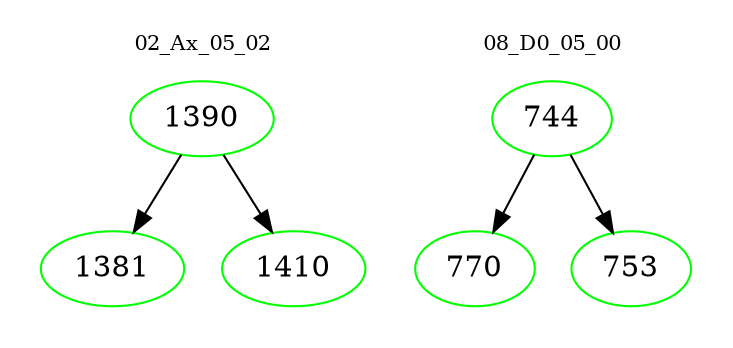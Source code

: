 digraph{
subgraph cluster_0 {
color = white
label = "02_Ax_05_02";
fontsize=10;
T0_1390 [label="1390", color="green"]
T0_1390 -> T0_1381 [color="black"]
T0_1381 [label="1381", color="green"]
T0_1390 -> T0_1410 [color="black"]
T0_1410 [label="1410", color="green"]
}
subgraph cluster_1 {
color = white
label = "08_D0_05_00";
fontsize=10;
T1_744 [label="744", color="green"]
T1_744 -> T1_770 [color="black"]
T1_770 [label="770", color="green"]
T1_744 -> T1_753 [color="black"]
T1_753 [label="753", color="green"]
}
}
